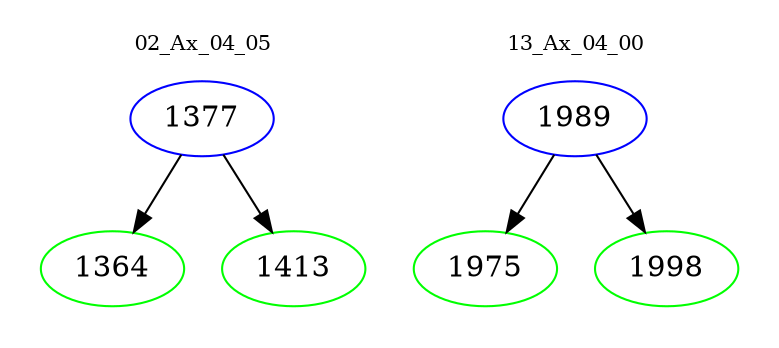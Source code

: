 digraph{
subgraph cluster_0 {
color = white
label = "02_Ax_04_05";
fontsize=10;
T0_1377 [label="1377", color="blue"]
T0_1377 -> T0_1364 [color="black"]
T0_1364 [label="1364", color="green"]
T0_1377 -> T0_1413 [color="black"]
T0_1413 [label="1413", color="green"]
}
subgraph cluster_1 {
color = white
label = "13_Ax_04_00";
fontsize=10;
T1_1989 [label="1989", color="blue"]
T1_1989 -> T1_1975 [color="black"]
T1_1975 [label="1975", color="green"]
T1_1989 -> T1_1998 [color="black"]
T1_1998 [label="1998", color="green"]
}
}
